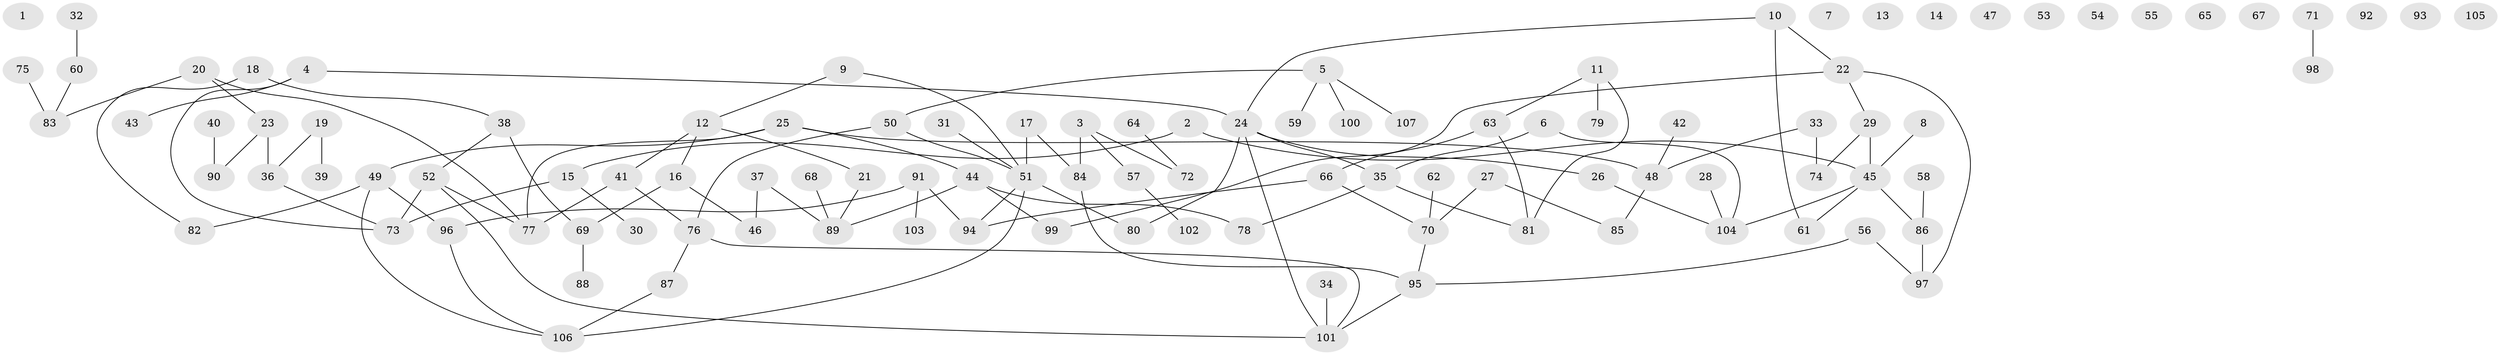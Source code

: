 // Generated by graph-tools (version 1.1) at 2025/40/03/09/25 04:40:20]
// undirected, 107 vertices, 119 edges
graph export_dot {
graph [start="1"]
  node [color=gray90,style=filled];
  1;
  2;
  3;
  4;
  5;
  6;
  7;
  8;
  9;
  10;
  11;
  12;
  13;
  14;
  15;
  16;
  17;
  18;
  19;
  20;
  21;
  22;
  23;
  24;
  25;
  26;
  27;
  28;
  29;
  30;
  31;
  32;
  33;
  34;
  35;
  36;
  37;
  38;
  39;
  40;
  41;
  42;
  43;
  44;
  45;
  46;
  47;
  48;
  49;
  50;
  51;
  52;
  53;
  54;
  55;
  56;
  57;
  58;
  59;
  60;
  61;
  62;
  63;
  64;
  65;
  66;
  67;
  68;
  69;
  70;
  71;
  72;
  73;
  74;
  75;
  76;
  77;
  78;
  79;
  80;
  81;
  82;
  83;
  84;
  85;
  86;
  87;
  88;
  89;
  90;
  91;
  92;
  93;
  94;
  95;
  96;
  97;
  98;
  99;
  100;
  101;
  102;
  103;
  104;
  105;
  106;
  107;
  2 -- 15;
  2 -- 45;
  3 -- 57;
  3 -- 72;
  3 -- 84;
  4 -- 24;
  4 -- 43;
  4 -- 73;
  5 -- 50;
  5 -- 59;
  5 -- 100;
  5 -- 107;
  6 -- 35;
  6 -- 104;
  8 -- 45;
  9 -- 12;
  9 -- 51;
  10 -- 22;
  10 -- 24;
  10 -- 61;
  11 -- 63;
  11 -- 79;
  11 -- 81;
  12 -- 16;
  12 -- 21;
  12 -- 41;
  15 -- 30;
  15 -- 73;
  16 -- 46;
  16 -- 69;
  17 -- 51;
  17 -- 84;
  18 -- 38;
  18 -- 82;
  19 -- 36;
  19 -- 39;
  20 -- 23;
  20 -- 77;
  20 -- 83;
  21 -- 89;
  22 -- 29;
  22 -- 97;
  22 -- 99;
  23 -- 36;
  23 -- 90;
  24 -- 26;
  24 -- 35;
  24 -- 80;
  24 -- 101;
  25 -- 44;
  25 -- 48;
  25 -- 49;
  25 -- 77;
  26 -- 104;
  27 -- 70;
  27 -- 85;
  28 -- 104;
  29 -- 45;
  29 -- 74;
  31 -- 51;
  32 -- 60;
  33 -- 48;
  33 -- 74;
  34 -- 101;
  35 -- 78;
  35 -- 81;
  36 -- 73;
  37 -- 46;
  37 -- 89;
  38 -- 52;
  38 -- 69;
  40 -- 90;
  41 -- 76;
  41 -- 77;
  42 -- 48;
  44 -- 78;
  44 -- 89;
  44 -- 99;
  45 -- 61;
  45 -- 86;
  45 -- 104;
  48 -- 85;
  49 -- 82;
  49 -- 96;
  49 -- 106;
  50 -- 51;
  50 -- 76;
  51 -- 80;
  51 -- 94;
  51 -- 106;
  52 -- 73;
  52 -- 77;
  52 -- 101;
  56 -- 95;
  56 -- 97;
  57 -- 102;
  58 -- 86;
  60 -- 83;
  62 -- 70;
  63 -- 66;
  63 -- 81;
  64 -- 72;
  66 -- 70;
  66 -- 94;
  68 -- 89;
  69 -- 88;
  70 -- 95;
  71 -- 98;
  75 -- 83;
  76 -- 87;
  76 -- 101;
  84 -- 95;
  86 -- 97;
  87 -- 106;
  91 -- 94;
  91 -- 96;
  91 -- 103;
  95 -- 101;
  96 -- 106;
}
